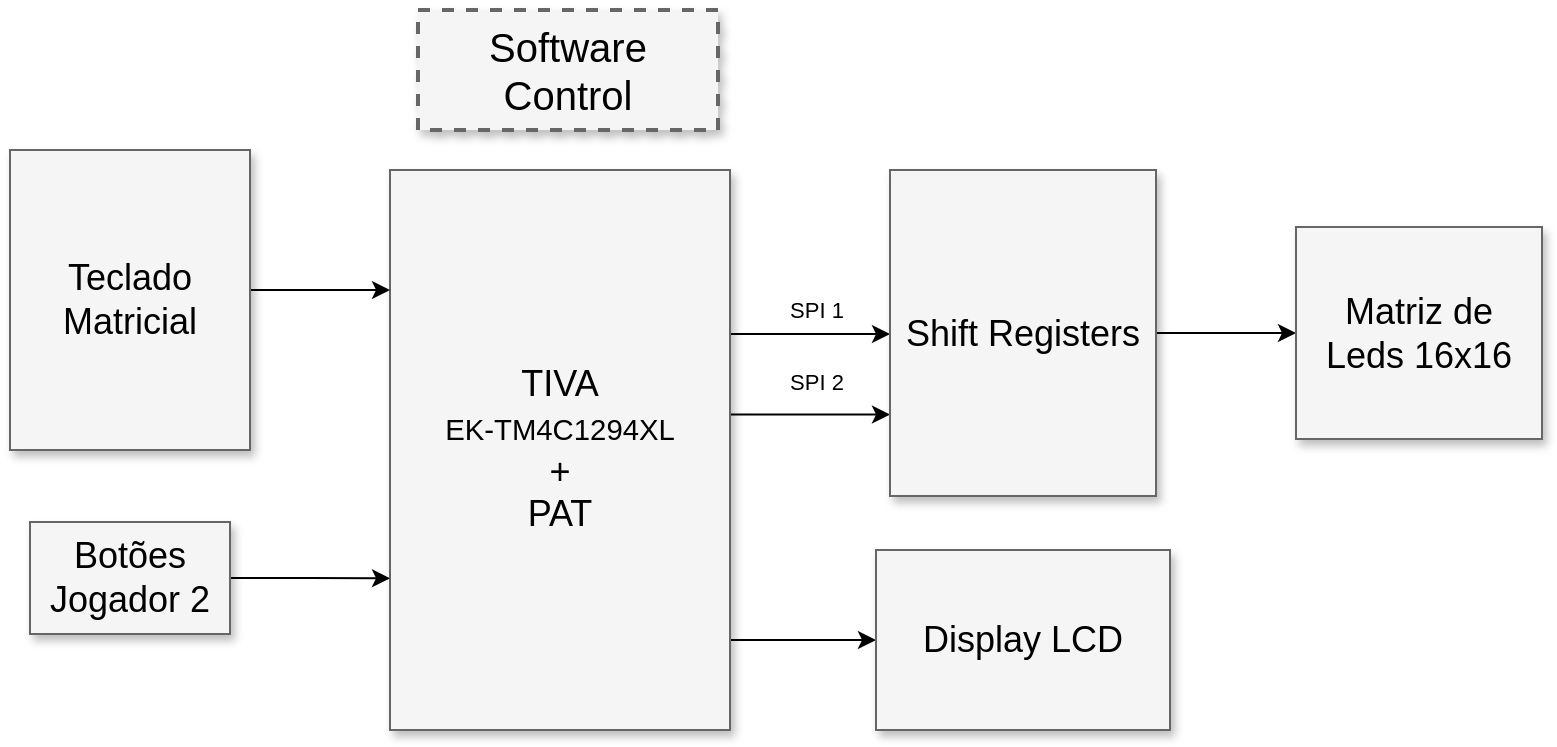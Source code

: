<mxfile version="10.9.2" type="device"><diagram name="Page-1" id="90a13364-a465-7bf4-72fc-28e22215d7a0"><mxGraphModel dx="1394" dy="715" grid="1" gridSize="10" guides="1" tooltips="1" connect="1" arrows="1" fold="1" page="1" pageScale="1.5" pageWidth="1169" pageHeight="826" background="#ffffff" math="0" shadow="0"><root><mxCell id="0" style=";html=1;"/><mxCell id="1" style=";html=1;" parent="0"/><mxCell id="3a17f1ce550125da-1" value="Software Control" style="whiteSpace=wrap;html=1;shadow=1;fontSize=20;fillColor=#f5f5f5;strokeColor=#666666;strokeWidth=2;dashed=1;" parent="1" vertex="1"><mxGeometry x="801" y="374" width="150" height="60" as="geometry"/></mxCell><mxCell id="m_fjHlN0ZmoFCpz9T6hs-4" value="SPI 1" style="edgeStyle=orthogonalEdgeStyle;rounded=0;orthogonalLoop=1;jettySize=auto;html=1;exitX=1;exitY=0.25;exitDx=0;exitDy=0;" edge="1" parent="1" source="3a17f1ce550125da-2" target="3a17f1ce550125da-4"><mxGeometry x="0.196" y="12" relative="1" as="geometry"><Array as="points"><mxPoint x="957" y="536"/></Array><mxPoint as="offset"/></mxGeometry></mxCell><mxCell id="m_fjHlN0ZmoFCpz9T6hs-9" value="SPI 2" style="edgeStyle=orthogonalEdgeStyle;rounded=0;orthogonalLoop=1;jettySize=auto;html=1;exitX=1;exitY=0.5;exitDx=0;exitDy=0;entryX=0;entryY=0.75;entryDx=0;entryDy=0;" edge="1" parent="1" source="3a17f1ce550125da-2" target="3a17f1ce550125da-4"><mxGeometry x="0.245" y="16" relative="1" as="geometry"><Array as="points"><mxPoint x="957" y="576"/></Array><mxPoint as="offset"/></mxGeometry></mxCell><mxCell id="m_fjHlN0ZmoFCpz9T6hs-11" style="edgeStyle=orthogonalEdgeStyle;rounded=0;orthogonalLoop=1;jettySize=auto;html=1;exitX=1;exitY=0.75;exitDx=0;exitDy=0;entryX=0;entryY=0.5;entryDx=0;entryDy=0;" edge="1" parent="1" source="3a17f1ce550125da-2" target="m_fjHlN0ZmoFCpz9T6hs-10"><mxGeometry relative="1" as="geometry"><Array as="points"><mxPoint x="957" y="689"/></Array></mxGeometry></mxCell><mxCell id="3a17f1ce550125da-2" value="TIVA&lt;br&gt;&lt;span style=&quot;font-size: 11.0pt ; line-height: 115% ; font-family: &amp;#34;arial&amp;#34; , &amp;#34;sans-serif&amp;#34;&quot;&gt;EK-TM4C1294XL&lt;br&gt;&lt;/span&gt;+&lt;br&gt;PAT&lt;br&gt;" style="whiteSpace=wrap;html=1;shadow=1;fontSize=18;fillColor=#f5f5f5;strokeColor=#666666;" parent="1" vertex="1"><mxGeometry x="787" y="454" width="170" height="280" as="geometry"/></mxCell><mxCell id="m_fjHlN0ZmoFCpz9T6hs-8" value="" style="edgeStyle=orthogonalEdgeStyle;rounded=0;orthogonalLoop=1;jettySize=auto;html=1;" edge="1" parent="1" source="3a17f1ce550125da-4" target="m_fjHlN0ZmoFCpz9T6hs-7"><mxGeometry relative="1" as="geometry"/></mxCell><mxCell id="3a17f1ce550125da-4" value="Shift Registers" style="whiteSpace=wrap;html=1;shadow=1;fontSize=18;fillColor=#f5f5f5;strokeColor=#666666;" parent="1" vertex="1"><mxGeometry x="1037" y="454" width="133" height="163" as="geometry"/></mxCell><mxCell id="m_fjHlN0ZmoFCpz9T6hs-7" value="Matriz de &lt;br&gt;Leds 16x16" style="whiteSpace=wrap;html=1;shadow=1;fontSize=18;fillColor=#f5f5f5;strokeColor=#666666;" vertex="1" parent="1"><mxGeometry x="1240" y="482.5" width="123" height="106" as="geometry"/></mxCell><mxCell id="3a17f1ce550125da-20" style="edgeStyle=elbowEdgeStyle;rounded=0;html=1;startArrow=none;startFill=0;jettySize=auto;orthogonalLoop=1;fontSize=18;elbow=vertical;" parent="1" source="3a17f1ce550125da-8" target="3a17f1ce550125da-2" edge="1"><mxGeometry relative="1" as="geometry"><Array as="points"><mxPoint x="757" y="514"/></Array></mxGeometry></mxCell><mxCell id="3a17f1ce550125da-8" value="Teclado Matricial" style="whiteSpace=wrap;html=1;shadow=1;fontSize=18;fillColor=#f5f5f5;strokeColor=#666666;" parent="1" vertex="1"><mxGeometry x="597" y="444" width="120" height="150" as="geometry"/></mxCell><mxCell id="m_fjHlN0ZmoFCpz9T6hs-2" style="edgeStyle=orthogonalEdgeStyle;rounded=0;orthogonalLoop=1;jettySize=auto;html=1;exitX=1;exitY=0.5;exitDx=0;exitDy=0;entryX=0;entryY=0.729;entryDx=0;entryDy=0;entryPerimeter=0;" edge="1" parent="1" source="m_fjHlN0ZmoFCpz9T6hs-1" target="3a17f1ce550125da-2"><mxGeometry relative="1" as="geometry"/></mxCell><mxCell id="m_fjHlN0ZmoFCpz9T6hs-1" value="Botões Jogador 2" style="whiteSpace=wrap;html=1;shadow=1;fontSize=18;fillColor=#f5f5f5;strokeColor=#666666;" vertex="1" parent="1"><mxGeometry x="607" y="630" width="100" height="56" as="geometry"/></mxCell><mxCell id="m_fjHlN0ZmoFCpz9T6hs-10" value="Display LCD" style="whiteSpace=wrap;html=1;shadow=1;fontSize=18;fillColor=#f5f5f5;strokeColor=#666666;" vertex="1" parent="1"><mxGeometry x="1030" y="644" width="147" height="90" as="geometry"/></mxCell></root></mxGraphModel></diagram></mxfile>